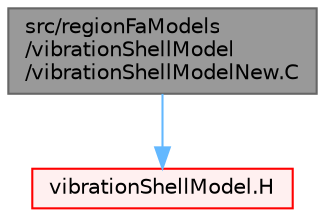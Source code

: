 digraph "src/regionFaModels/vibrationShellModel/vibrationShellModelNew.C"
{
 // LATEX_PDF_SIZE
  bgcolor="transparent";
  edge [fontname=Helvetica,fontsize=10,labelfontname=Helvetica,labelfontsize=10];
  node [fontname=Helvetica,fontsize=10,shape=box,height=0.2,width=0.4];
  Node1 [id="Node000001",label="src/regionFaModels\l/vibrationShellModel\l/vibrationShellModelNew.C",height=0.2,width=0.4,color="gray40", fillcolor="grey60", style="filled", fontcolor="black",tooltip=" "];
  Node1 -> Node2 [id="edge1_Node000001_Node000002",color="steelblue1",style="solid",tooltip=" "];
  Node2 [id="Node000002",label="vibrationShellModel.H",height=0.2,width=0.4,color="red", fillcolor="#FFF0F0", style="filled",URL="$vibrationShellModel_8H.html",tooltip=" "];
}
